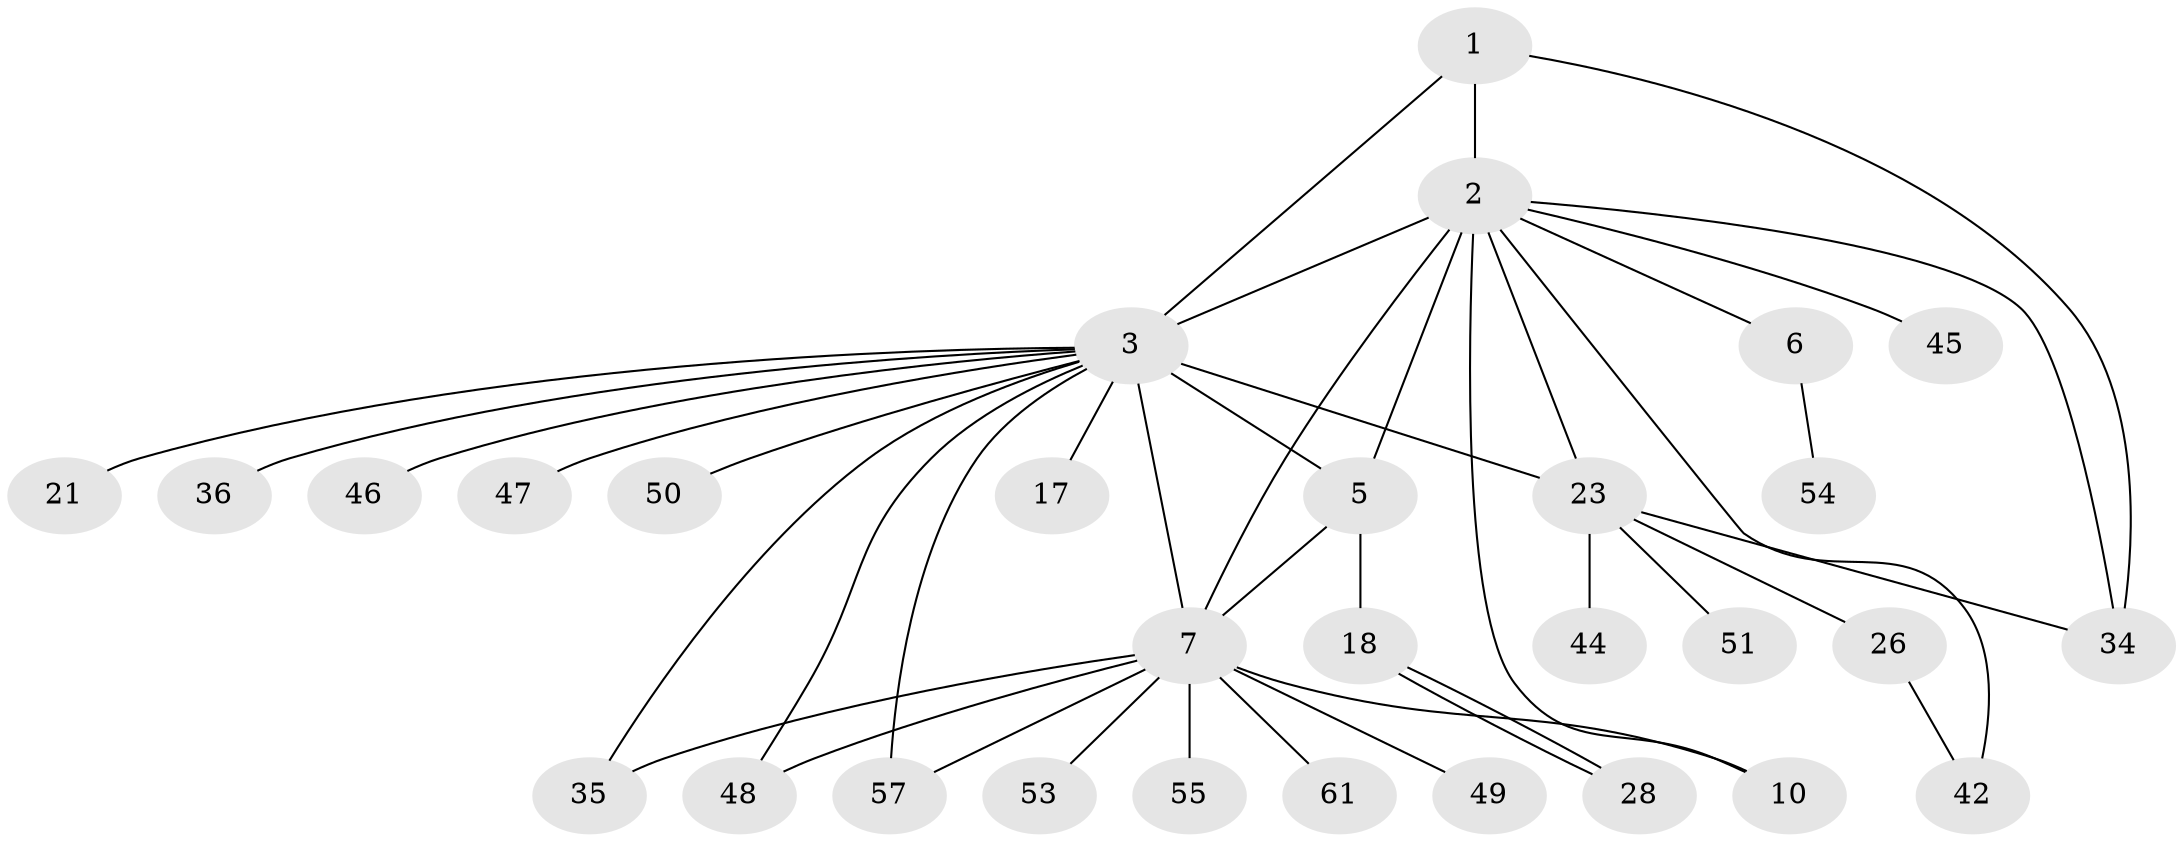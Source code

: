 // original degree distribution, {3: 0.2786885245901639, 10: 0.01639344262295082, 19: 0.01639344262295082, 4: 0.04918032786885246, 17: 0.01639344262295082, 6: 0.03278688524590164, 1: 0.4426229508196721, 5: 0.03278688524590164, 2: 0.11475409836065574}
// Generated by graph-tools (version 1.1) at 2025/14/03/09/25 04:14:37]
// undirected, 30 vertices, 42 edges
graph export_dot {
graph [start="1"]
  node [color=gray90,style=filled];
  1;
  2 [super="+14+43+4+22+13"];
  3 [super="+19+31+11+25+60+12+9+40+52+8+39"];
  5 [super="+15+30"];
  6 [super="+27"];
  7 [super="+16+33+20+38+56"];
  10 [super="+37"];
  17;
  18;
  21;
  23 [super="+32"];
  26 [super="+29"];
  28;
  34;
  35 [super="+59"];
  36;
  42;
  44;
  45;
  46;
  47;
  48;
  49;
  50;
  51;
  53;
  54;
  55;
  57;
  61;
  1 -- 2;
  1 -- 3;
  1 -- 34;
  2 -- 7 [weight=2];
  2 -- 3 [weight=3];
  2 -- 23;
  2 -- 10 [weight=2];
  2 -- 42;
  2 -- 5;
  2 -- 45;
  2 -- 6;
  2 -- 34;
  3 -- 5 [weight=2];
  3 -- 7 [weight=3];
  3 -- 17;
  3 -- 21;
  3 -- 23 [weight=4];
  3 -- 57;
  3 -- 48 [weight=2];
  3 -- 36;
  3 -- 46;
  3 -- 47;
  3 -- 50;
  3 -- 35;
  5 -- 18;
  5 -- 7;
  6 -- 54;
  7 -- 10 [weight=2];
  7 -- 35;
  7 -- 48;
  7 -- 53;
  7 -- 55;
  7 -- 57;
  7 -- 61;
  7 -- 49;
  18 -- 28;
  18 -- 28;
  23 -- 26;
  23 -- 34;
  23 -- 51;
  23 -- 44;
  26 -- 42;
}
